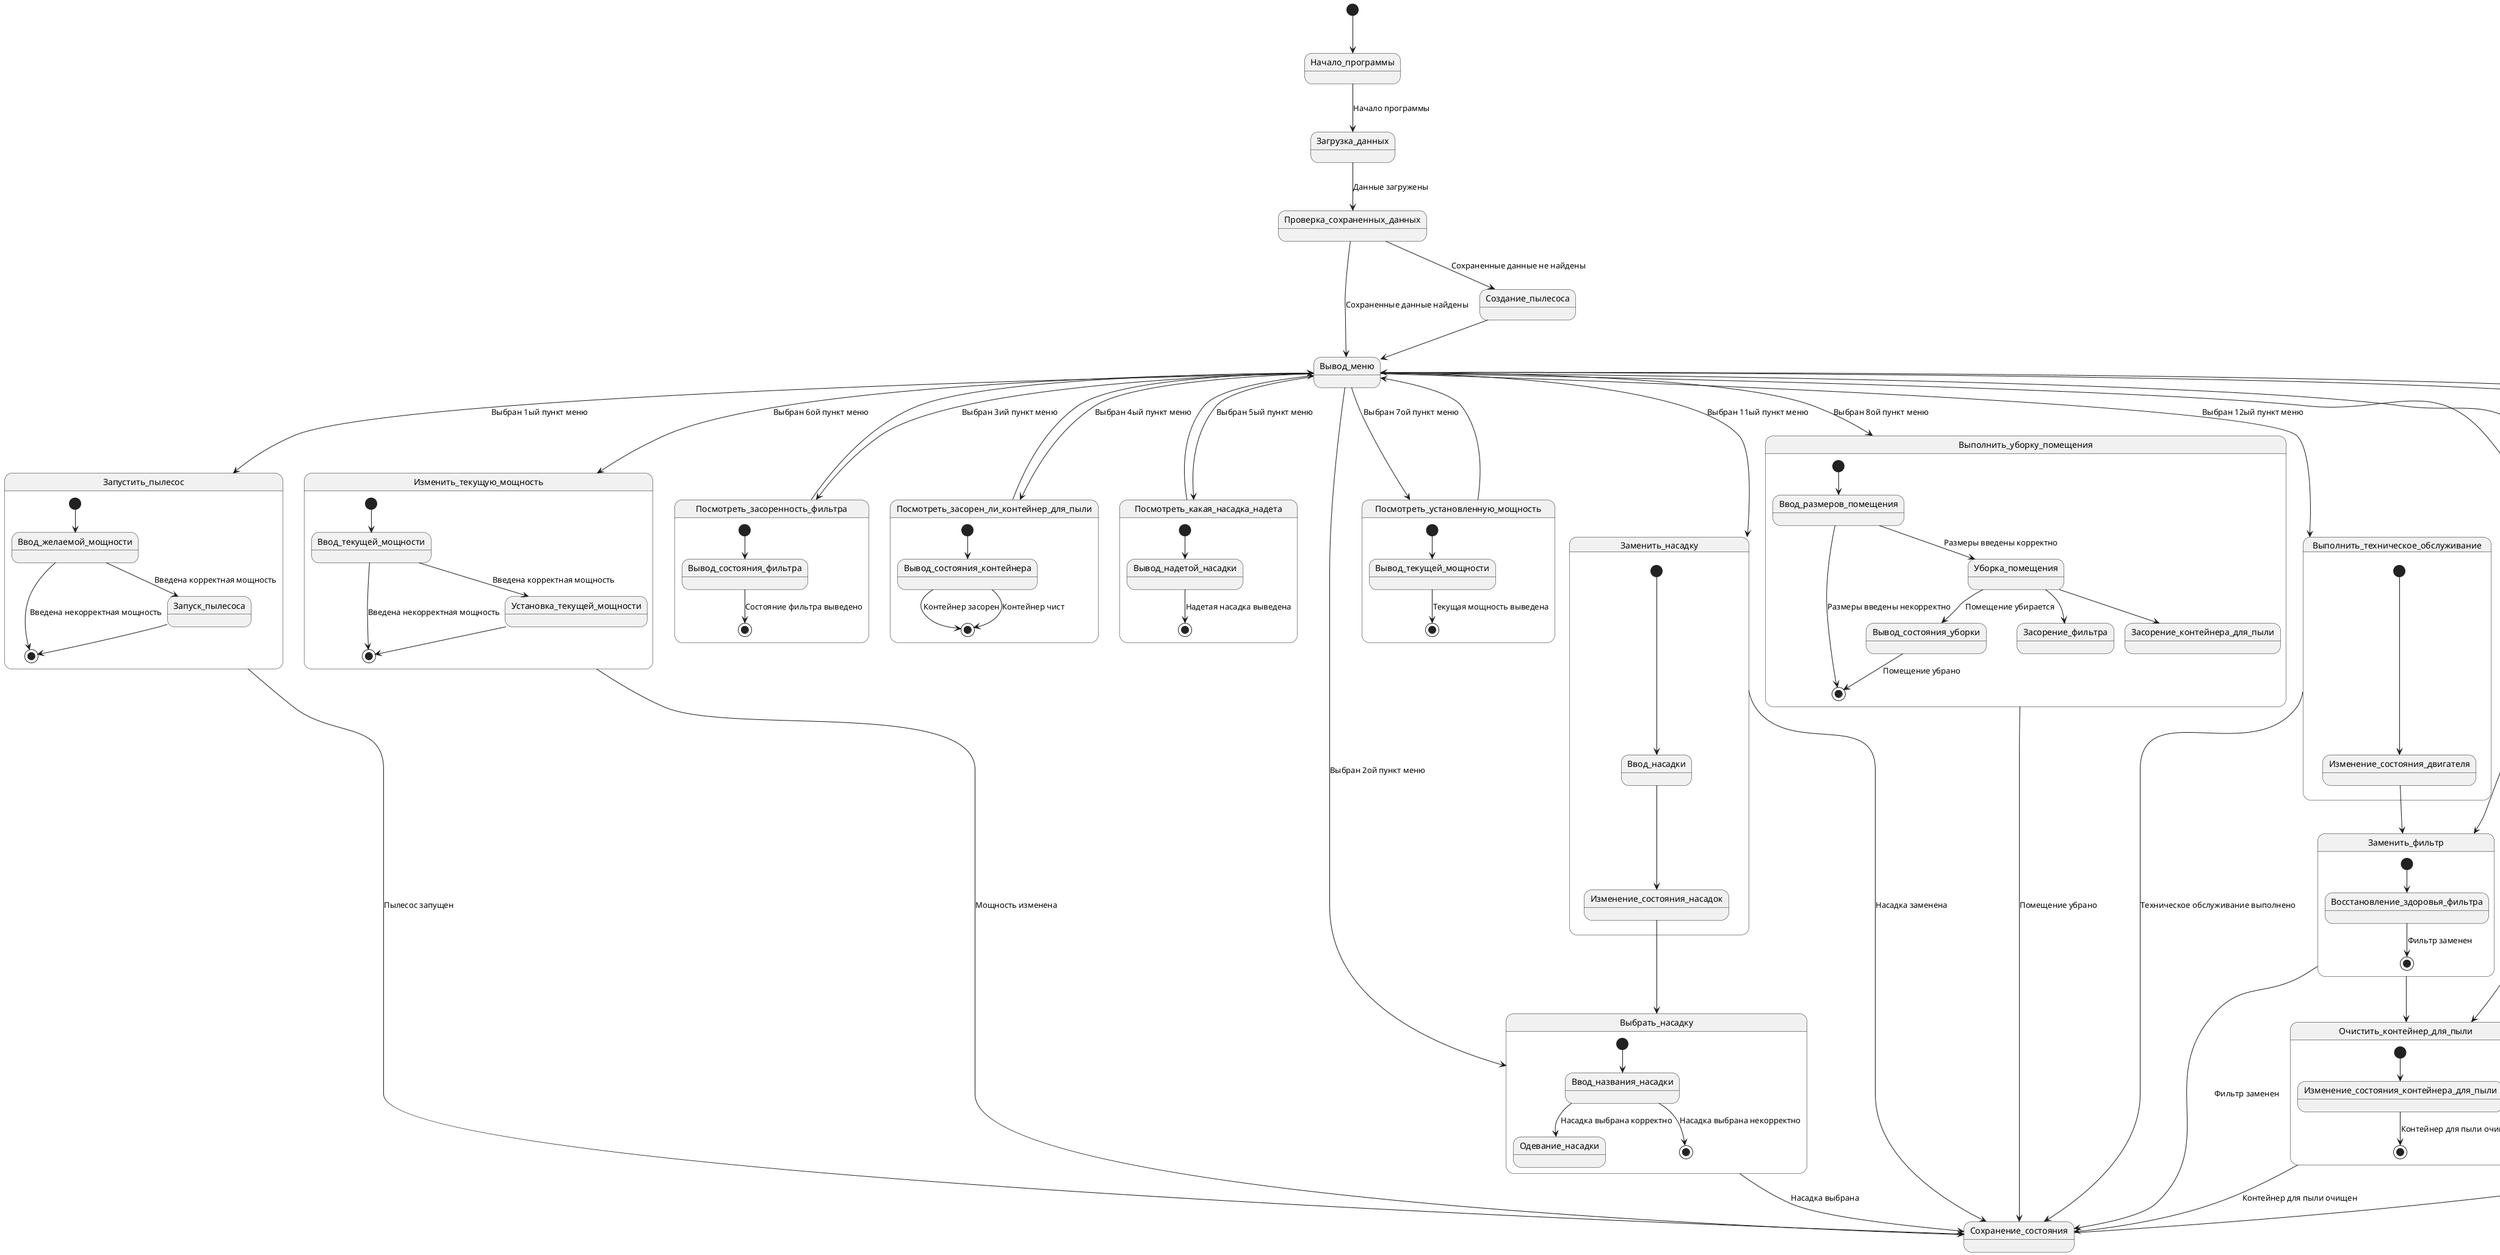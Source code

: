 @startuml
'https://plantuml.com/state-diagram
[*] --> Начало_программы
Начало_программы --> Загрузка_данных: Начало программы
Загрузка_данных --> Проверка_сохраненных_данных: Данные загружены
Проверка_сохраненных_данных --> Вывод_меню: Сохраненные данные найдены
Проверка_сохраненных_данных --> Создание_пылесоса: Сохраненные данные не найдены
Создание_пылесоса --> Вывод_меню
Вывод_меню --> Запустить_пылесос: Выбран 1ый пункт меню
Вывод_меню --> Выбрать_насадку: Выбран 2ой пункт меню
Вывод_меню --> Посмотреть_засоренность_фильтра: Выбран 3ий пункт меню
Вывод_меню --> Посмотреть_засорен_ли_контейнер_для_пыли: Выбран 4ый пункт меню
Вывод_меню --> Посмотреть_какая_насадка_надета: Выбран 5ый пункт меню
Вывод_меню --> Изменить_текущую_мощность: Выбран 6ой пункт меню
Вывод_меню --> Посмотреть_установленную_мощность: Выбран 7ой пункт меню
Вывод_меню --> Выполнить_уборку_помещения: Выбран 8ой пункт меню
Вывод_меню --> Заменить_фильтр: Выбран 9ый пункт меню
Вывод_меню --> Очистить_контейнер_для_пыли: Выбран 10ый пункт меню
Вывод_меню --> Заменить_насадку: Выбран 11ый пункт меню
Вывод_меню --> Выполнить_техническое_обслуживание: Выбран 12ый пункт меню
Вывод_меню --> Выход: Выбран 13ый пункт меню

Запустить_пылесос --> Сохранение_состояния: Пылесос запущен
Выбрать_насадку --> Сохранение_состояния: Насадка выбрана
Изменить_текущую_мощность --> Сохранение_состояния: Мощность изменена
Выполнить_уборку_помещения --> Сохранение_состояния: Помещение убрано
Заменить_фильтр --> Сохранение_состояния: Фильтр заменен
Очистить_контейнер_для_пыли --> Сохранение_состояния: Контейнер для пыли очищен
Заменить_насадку --> Сохранение_состояния: Насадка заменена
Выполнить_техническое_обслуживание --> Сохранение_состояния: Техническое обслуживание выполнено

Посмотреть_засорен_ли_контейнер_для_пыли --> Вывод_меню
Посмотреть_засоренность_фильтра --> Вывод_меню
Посмотреть_какая_насадка_надета --> Вывод_меню
Посмотреть_установленную_мощность --> Вывод_меню
Сохранение_состояния --> Вывод_меню
Выход --> Завершение_программы

Завершение_программы --> [*]

state Запустить_пылесос {
    [*] --> Ввод_желаемой_мощности
    Ввод_желаемой_мощности --> [*]: Введена некорректная мощность
    Ввод_желаемой_мощности --> Запуск_пылесоса: Введена корректная мощность
    Запуск_пылесоса --> [*]
}

state Выбрать_насадку {
    [*] --> Ввод_названия_насадки
    Ввод_названия_насадки --> Одевание_насадки: Насадка выбрана корректно
    Ввод_названия_насадки --> [*]: Насадка выбрана некорректно
}

state Посмотреть_засоренность_фильтра {
    [*] --> Вывод_состояния_фильтра
    Вывод_состояния_фильтра --> [*]: Состояние фильтра выведено
}

state Посмотреть_засорен_ли_контейнер_для_пыли {
    [*] --> Вывод_состояния_контейнера
    Вывод_состояния_контейнера --> [*]: Контейнер засорен
    Вывод_состояния_контейнера --> [*]: Контейнер чист
}

state Посмотреть_какая_насадка_надета {
    [*] --> Вывод_надетой_насадки
    Вывод_надетой_насадки  --> [*]: Надетая насадка выведена
}

state Изменить_текущую_мощность {
    [*] --> Ввод_текущей_мощности
    Ввод_текущей_мощности --> [*]: Введена некорректная мощность
    Ввод_текущей_мощности --> Установка_текущей_мощности: Введена корректная мощность
    Установка_текущей_мощности --> [*]
}

state Посмотреть_установленную_мощность {
    [*] --> Вывод_текущей_мощности
    Вывод_текущей_мощности --> [*]: Текущая мощность выведена
}

state Выполнить_уборку_помещения {
    [*] --> Ввод_размеров_помещения
    Ввод_размеров_помещения --> [*]: Размеры введены некорректно
    Ввод_размеров_помещения --> Уборка_помещения: Размеры введены корректно
    Уборка_помещения --> Вывод_состояния_уборки: Помещение убирается
    Уборка_помещения --> Засорение_фильтра
    Уборка_помещения --> Засорение_контейнера_для_пыли
    Вывод_состояния_уборки --> [*]: Помещение убрано
}

state Заменить_фильтр {
    [*] --> Восстановление_здоровья_фильтра
    Восстановление_здоровья_фильтра --> [*]: Фильтр заменен
}

state Очистить_контейнер_для_пыли {
    [*] --> Изменение_состояния_контейнера_для_пыли
    Изменение_состояния_контейнера_для_пыли --> [*]: Контейнер для пыли очищен
}

state Заменить_насадку {
    [*] --> Ввод_насадки
    Ввод_насадки --> Изменение_состояния_насадок
    Изменение_состояния_насадок --> Выбрать_насадку
}

state Выполнить_техническое_обслуживание {
    [*] --> Изменение_состояния_двигателя
    Изменение_состояния_двигателя --> Заменить_фильтр
    Заменить_фильтр --> Очистить_контейнер_для_пыли
}
@enduml